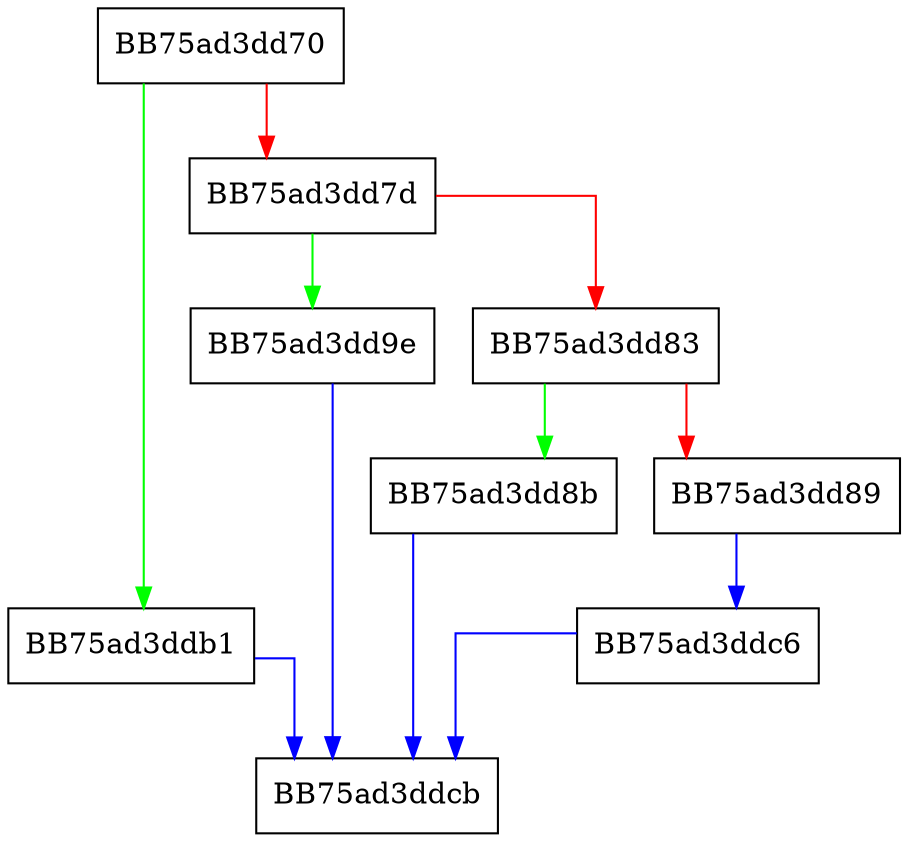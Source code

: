 digraph ObjectTypeWin7 {
  node [shape="box"];
  graph [splines=ortho];
  BB75ad3dd70 -> BB75ad3ddb1 [color="green"];
  BB75ad3dd70 -> BB75ad3dd7d [color="red"];
  BB75ad3dd7d -> BB75ad3dd9e [color="green"];
  BB75ad3dd7d -> BB75ad3dd83 [color="red"];
  BB75ad3dd83 -> BB75ad3dd8b [color="green"];
  BB75ad3dd83 -> BB75ad3dd89 [color="red"];
  BB75ad3dd89 -> BB75ad3ddc6 [color="blue"];
  BB75ad3dd8b -> BB75ad3ddcb [color="blue"];
  BB75ad3dd9e -> BB75ad3ddcb [color="blue"];
  BB75ad3ddb1 -> BB75ad3ddcb [color="blue"];
  BB75ad3ddc6 -> BB75ad3ddcb [color="blue"];
}